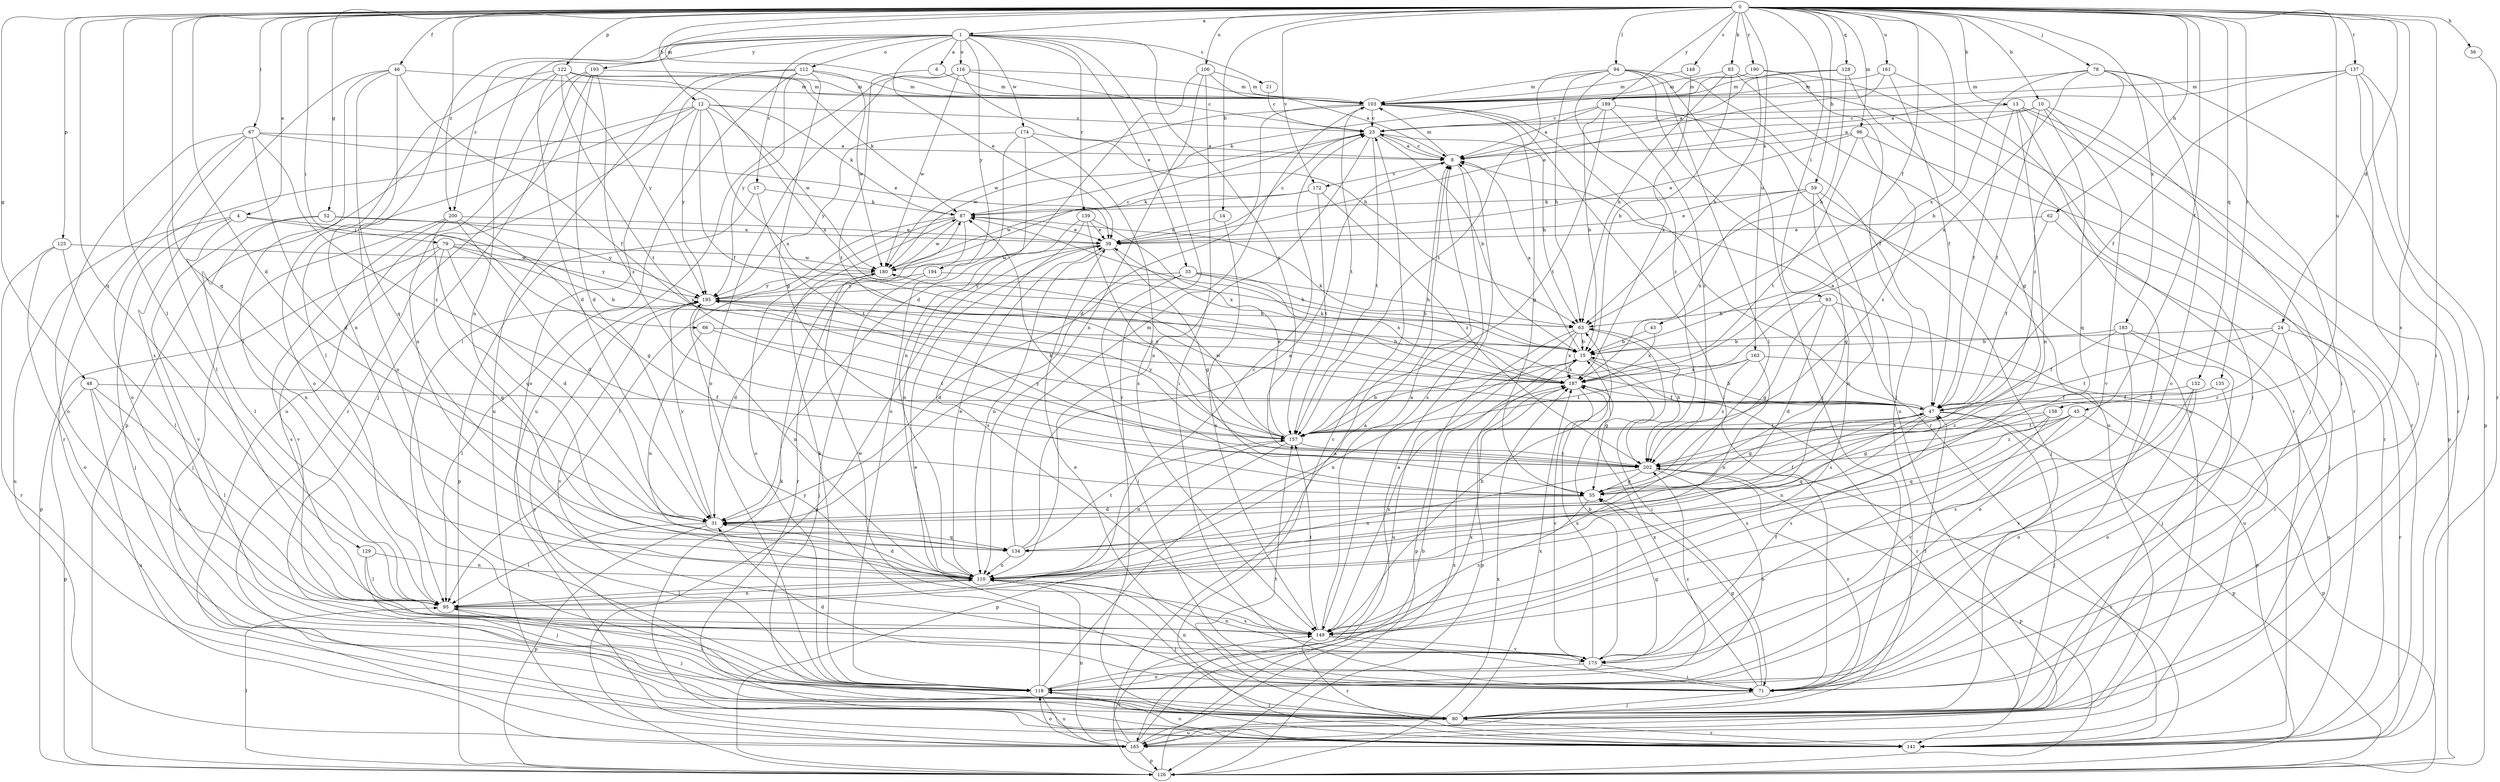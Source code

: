 strict digraph  {
0;
1;
4;
6;
8;
10;
12;
13;
14;
15;
17;
21;
23;
24;
31;
33;
39;
43;
45;
46;
47;
48;
52;
55;
56;
59;
62;
63;
66;
67;
71;
78;
79;
80;
83;
87;
93;
94;
95;
96;
103;
106;
110;
112;
116;
118;
122;
125;
126;
128;
129;
132;
134;
135;
137;
139;
141;
148;
149;
157;
158;
161;
163;
165;
172;
173;
174;
180;
183;
187;
189;
190;
193;
194;
195;
200;
202;
0 -> 1  [label=a];
0 -> 4  [label=a];
0 -> 10  [label=b];
0 -> 12  [label=b];
0 -> 13  [label=b];
0 -> 14  [label=b];
0 -> 24  [label=d];
0 -> 31  [label=d];
0 -> 43  [label=f];
0 -> 45  [label=f];
0 -> 46  [label=f];
0 -> 48  [label=g];
0 -> 52  [label=g];
0 -> 56  [label=h];
0 -> 59  [label=h];
0 -> 62  [label=h];
0 -> 66  [label=i];
0 -> 67  [label=i];
0 -> 71  [label=i];
0 -> 78  [label=j];
0 -> 83  [label=k];
0 -> 93  [label=l];
0 -> 94  [label=l];
0 -> 95  [label=l];
0 -> 96  [label=m];
0 -> 103  [label=m];
0 -> 106  [label=n];
0 -> 122  [label=p];
0 -> 125  [label=p];
0 -> 128  [label=q];
0 -> 129  [label=q];
0 -> 132  [label=q];
0 -> 134  [label=q];
0 -> 135  [label=r];
0 -> 137  [label=r];
0 -> 148  [label=s];
0 -> 149  [label=s];
0 -> 158  [label=u];
0 -> 161  [label=u];
0 -> 163  [label=u];
0 -> 172  [label=v];
0 -> 183  [label=x];
0 -> 187  [label=x];
0 -> 189  [label=y];
0 -> 190  [label=y];
0 -> 200  [label=z];
1 -> 6  [label=a];
1 -> 17  [label=c];
1 -> 21  [label=c];
1 -> 33  [label=e];
1 -> 39  [label=e];
1 -> 110  [label=n];
1 -> 112  [label=o];
1 -> 116  [label=o];
1 -> 118  [label=o];
1 -> 139  [label=r];
1 -> 141  [label=r];
1 -> 174  [label=w];
1 -> 193  [label=y];
1 -> 194  [label=y];
1 -> 200  [label=z];
1 -> 202  [label=z];
4 -> 79  [label=j];
4 -> 80  [label=j];
4 -> 110  [label=n];
4 -> 165  [label=u];
4 -> 187  [label=x];
6 -> 103  [label=m];
6 -> 157  [label=t];
8 -> 23  [label=c];
8 -> 103  [label=m];
8 -> 149  [label=s];
8 -> 172  [label=v];
10 -> 8  [label=a];
10 -> 23  [label=c];
10 -> 47  [label=f];
10 -> 80  [label=j];
10 -> 134  [label=q];
10 -> 173  [label=v];
12 -> 23  [label=c];
12 -> 47  [label=f];
12 -> 87  [label=k];
12 -> 95  [label=l];
12 -> 110  [label=n];
12 -> 118  [label=o];
12 -> 180  [label=w];
12 -> 187  [label=x];
12 -> 195  [label=y];
13 -> 23  [label=c];
13 -> 47  [label=f];
13 -> 71  [label=i];
13 -> 110  [label=n];
13 -> 126  [label=p];
13 -> 141  [label=r];
14 -> 39  [label=e];
14 -> 149  [label=s];
15 -> 8  [label=a];
15 -> 55  [label=g];
15 -> 87  [label=k];
15 -> 110  [label=n];
15 -> 126  [label=p];
15 -> 141  [label=r];
15 -> 187  [label=x];
17 -> 87  [label=k];
17 -> 126  [label=p];
17 -> 157  [label=t];
21 -> 23  [label=c];
23 -> 8  [label=a];
23 -> 15  [label=b];
23 -> 63  [label=h];
23 -> 110  [label=n];
23 -> 157  [label=t];
23 -> 180  [label=w];
24 -> 15  [label=b];
24 -> 71  [label=i];
24 -> 141  [label=r];
24 -> 157  [label=t];
24 -> 202  [label=z];
31 -> 47  [label=f];
31 -> 95  [label=l];
31 -> 126  [label=p];
31 -> 134  [label=q];
31 -> 195  [label=y];
33 -> 15  [label=b];
33 -> 31  [label=d];
33 -> 63  [label=h];
33 -> 71  [label=i];
33 -> 187  [label=x];
33 -> 195  [label=y];
39 -> 23  [label=c];
39 -> 55  [label=g];
39 -> 110  [label=n];
39 -> 126  [label=p];
39 -> 180  [label=w];
43 -> 15  [label=b];
43 -> 187  [label=x];
45 -> 126  [label=p];
45 -> 149  [label=s];
45 -> 157  [label=t];
45 -> 173  [label=v];
45 -> 202  [label=z];
46 -> 47  [label=f];
46 -> 95  [label=l];
46 -> 103  [label=m];
46 -> 110  [label=n];
46 -> 134  [label=q];
46 -> 149  [label=s];
47 -> 8  [label=a];
47 -> 15  [label=b];
47 -> 55  [label=g];
47 -> 80  [label=j];
47 -> 87  [label=k];
47 -> 110  [label=n];
47 -> 126  [label=p];
47 -> 134  [label=q];
47 -> 157  [label=t];
48 -> 47  [label=f];
48 -> 95  [label=l];
48 -> 126  [label=p];
48 -> 149  [label=s];
48 -> 165  [label=u];
52 -> 39  [label=e];
52 -> 95  [label=l];
52 -> 173  [label=v];
52 -> 195  [label=y];
55 -> 31  [label=d];
55 -> 87  [label=k];
55 -> 149  [label=s];
56 -> 141  [label=r];
59 -> 39  [label=e];
59 -> 55  [label=g];
59 -> 80  [label=j];
59 -> 87  [label=k];
59 -> 110  [label=n];
59 -> 187  [label=x];
62 -> 39  [label=e];
62 -> 47  [label=f];
62 -> 80  [label=j];
63 -> 15  [label=b];
63 -> 71  [label=i];
63 -> 126  [label=p];
63 -> 165  [label=u];
63 -> 187  [label=x];
66 -> 15  [label=b];
66 -> 110  [label=n];
66 -> 157  [label=t];
67 -> 8  [label=a];
67 -> 31  [label=d];
67 -> 39  [label=e];
67 -> 95  [label=l];
67 -> 118  [label=o];
67 -> 141  [label=r];
67 -> 202  [label=z];
71 -> 31  [label=d];
71 -> 39  [label=e];
71 -> 47  [label=f];
71 -> 55  [label=g];
71 -> 80  [label=j];
71 -> 110  [label=n];
71 -> 187  [label=x];
71 -> 195  [label=y];
71 -> 202  [label=z];
78 -> 15  [label=b];
78 -> 71  [label=i];
78 -> 103  [label=m];
78 -> 118  [label=o];
78 -> 141  [label=r];
78 -> 187  [label=x];
78 -> 202  [label=z];
79 -> 15  [label=b];
79 -> 31  [label=d];
79 -> 126  [label=p];
79 -> 134  [label=q];
79 -> 149  [label=s];
79 -> 180  [label=w];
79 -> 195  [label=y];
80 -> 141  [label=r];
80 -> 157  [label=t];
80 -> 165  [label=u];
80 -> 187  [label=x];
80 -> 195  [label=y];
83 -> 15  [label=b];
83 -> 63  [label=h];
83 -> 103  [label=m];
83 -> 141  [label=r];
83 -> 165  [label=u];
87 -> 39  [label=e];
87 -> 95  [label=l];
87 -> 118  [label=o];
87 -> 141  [label=r];
87 -> 180  [label=w];
93 -> 31  [label=d];
93 -> 55  [label=g];
93 -> 63  [label=h];
93 -> 149  [label=s];
93 -> 165  [label=u];
94 -> 47  [label=f];
94 -> 63  [label=h];
94 -> 80  [label=j];
94 -> 95  [label=l];
94 -> 103  [label=m];
94 -> 157  [label=t];
94 -> 165  [label=u];
94 -> 202  [label=z];
95 -> 23  [label=c];
95 -> 80  [label=j];
95 -> 110  [label=n];
95 -> 149  [label=s];
96 -> 8  [label=a];
96 -> 39  [label=e];
96 -> 141  [label=r];
96 -> 157  [label=t];
96 -> 202  [label=z];
103 -> 23  [label=c];
103 -> 31  [label=d];
103 -> 55  [label=g];
103 -> 71  [label=i];
103 -> 141  [label=r];
103 -> 157  [label=t];
103 -> 180  [label=w];
106 -> 8  [label=a];
106 -> 31  [label=d];
106 -> 71  [label=i];
106 -> 103  [label=m];
106 -> 110  [label=n];
110 -> 31  [label=d];
110 -> 39  [label=e];
110 -> 80  [label=j];
110 -> 95  [label=l];
112 -> 55  [label=g];
112 -> 95  [label=l];
112 -> 103  [label=m];
112 -> 118  [label=o];
112 -> 165  [label=u];
112 -> 180  [label=w];
112 -> 195  [label=y];
116 -> 23  [label=c];
116 -> 63  [label=h];
116 -> 103  [label=m];
116 -> 118  [label=o];
116 -> 165  [label=u];
116 -> 180  [label=w];
118 -> 8  [label=a];
118 -> 39  [label=e];
118 -> 80  [label=j];
118 -> 87  [label=k];
118 -> 95  [label=l];
118 -> 165  [label=u];
118 -> 187  [label=x];
118 -> 202  [label=z];
122 -> 31  [label=d];
122 -> 87  [label=k];
122 -> 103  [label=m];
122 -> 118  [label=o];
122 -> 126  [label=p];
122 -> 157  [label=t];
122 -> 187  [label=x];
122 -> 195  [label=y];
125 -> 95  [label=l];
125 -> 118  [label=o];
125 -> 141  [label=r];
125 -> 180  [label=w];
126 -> 8  [label=a];
126 -> 95  [label=l];
126 -> 149  [label=s];
126 -> 187  [label=x];
128 -> 8  [label=a];
128 -> 55  [label=g];
128 -> 63  [label=h];
128 -> 103  [label=m];
129 -> 80  [label=j];
129 -> 95  [label=l];
129 -> 110  [label=n];
132 -> 47  [label=f];
132 -> 118  [label=o];
132 -> 149  [label=s];
132 -> 173  [label=v];
134 -> 8  [label=a];
134 -> 103  [label=m];
134 -> 110  [label=n];
134 -> 157  [label=t];
135 -> 47  [label=f];
135 -> 118  [label=o];
135 -> 202  [label=z];
137 -> 8  [label=a];
137 -> 47  [label=f];
137 -> 71  [label=i];
137 -> 80  [label=j];
137 -> 103  [label=m];
137 -> 126  [label=p];
139 -> 39  [label=e];
139 -> 110  [label=n];
139 -> 149  [label=s];
139 -> 187  [label=x];
139 -> 202  [label=z];
141 -> 23  [label=c];
141 -> 87  [label=k];
141 -> 118  [label=o];
148 -> 103  [label=m];
148 -> 187  [label=x];
149 -> 8  [label=a];
149 -> 63  [label=h];
149 -> 71  [label=i];
149 -> 141  [label=r];
149 -> 157  [label=t];
149 -> 173  [label=v];
149 -> 180  [label=w];
149 -> 187  [label=x];
157 -> 15  [label=b];
157 -> 39  [label=e];
157 -> 110  [label=n];
157 -> 126  [label=p];
157 -> 180  [label=w];
157 -> 195  [label=y];
157 -> 202  [label=z];
158 -> 55  [label=g];
158 -> 134  [label=q];
158 -> 149  [label=s];
158 -> 157  [label=t];
161 -> 39  [label=e];
161 -> 47  [label=f];
161 -> 80  [label=j];
161 -> 103  [label=m];
163 -> 110  [label=n];
163 -> 126  [label=p];
163 -> 157  [label=t];
163 -> 187  [label=x];
163 -> 202  [label=z];
165 -> 8  [label=a];
165 -> 15  [label=b];
165 -> 110  [label=n];
165 -> 118  [label=o];
165 -> 126  [label=p];
165 -> 187  [label=x];
172 -> 87  [label=k];
172 -> 157  [label=t];
172 -> 180  [label=w];
172 -> 202  [label=z];
173 -> 15  [label=b];
173 -> 47  [label=f];
173 -> 55  [label=g];
173 -> 71  [label=i];
173 -> 110  [label=n];
173 -> 118  [label=o];
173 -> 187  [label=x];
174 -> 8  [label=a];
174 -> 110  [label=n];
174 -> 118  [label=o];
174 -> 149  [label=s];
174 -> 195  [label=y];
180 -> 23  [label=c];
180 -> 31  [label=d];
180 -> 195  [label=y];
183 -> 15  [label=b];
183 -> 47  [label=f];
183 -> 80  [label=j];
183 -> 118  [label=o];
183 -> 165  [label=u];
187 -> 47  [label=f];
187 -> 173  [label=v];
187 -> 195  [label=y];
189 -> 8  [label=a];
189 -> 15  [label=b];
189 -> 23  [label=c];
189 -> 157  [label=t];
189 -> 165  [label=u];
189 -> 202  [label=z];
190 -> 63  [label=h];
190 -> 80  [label=j];
190 -> 87  [label=k];
190 -> 103  [label=m];
190 -> 141  [label=r];
193 -> 31  [label=d];
193 -> 80  [label=j];
193 -> 103  [label=m];
193 -> 141  [label=r];
193 -> 165  [label=u];
193 -> 202  [label=z];
194 -> 63  [label=h];
194 -> 80  [label=j];
194 -> 195  [label=y];
195 -> 63  [label=h];
195 -> 95  [label=l];
195 -> 110  [label=n];
195 -> 173  [label=v];
200 -> 31  [label=d];
200 -> 39  [label=e];
200 -> 55  [label=g];
200 -> 80  [label=j];
200 -> 134  [label=q];
200 -> 173  [label=v];
202 -> 55  [label=g];
202 -> 63  [label=h];
202 -> 110  [label=n];
202 -> 118  [label=o];
202 -> 126  [label=p];
202 -> 141  [label=r];
202 -> 195  [label=y];
}
